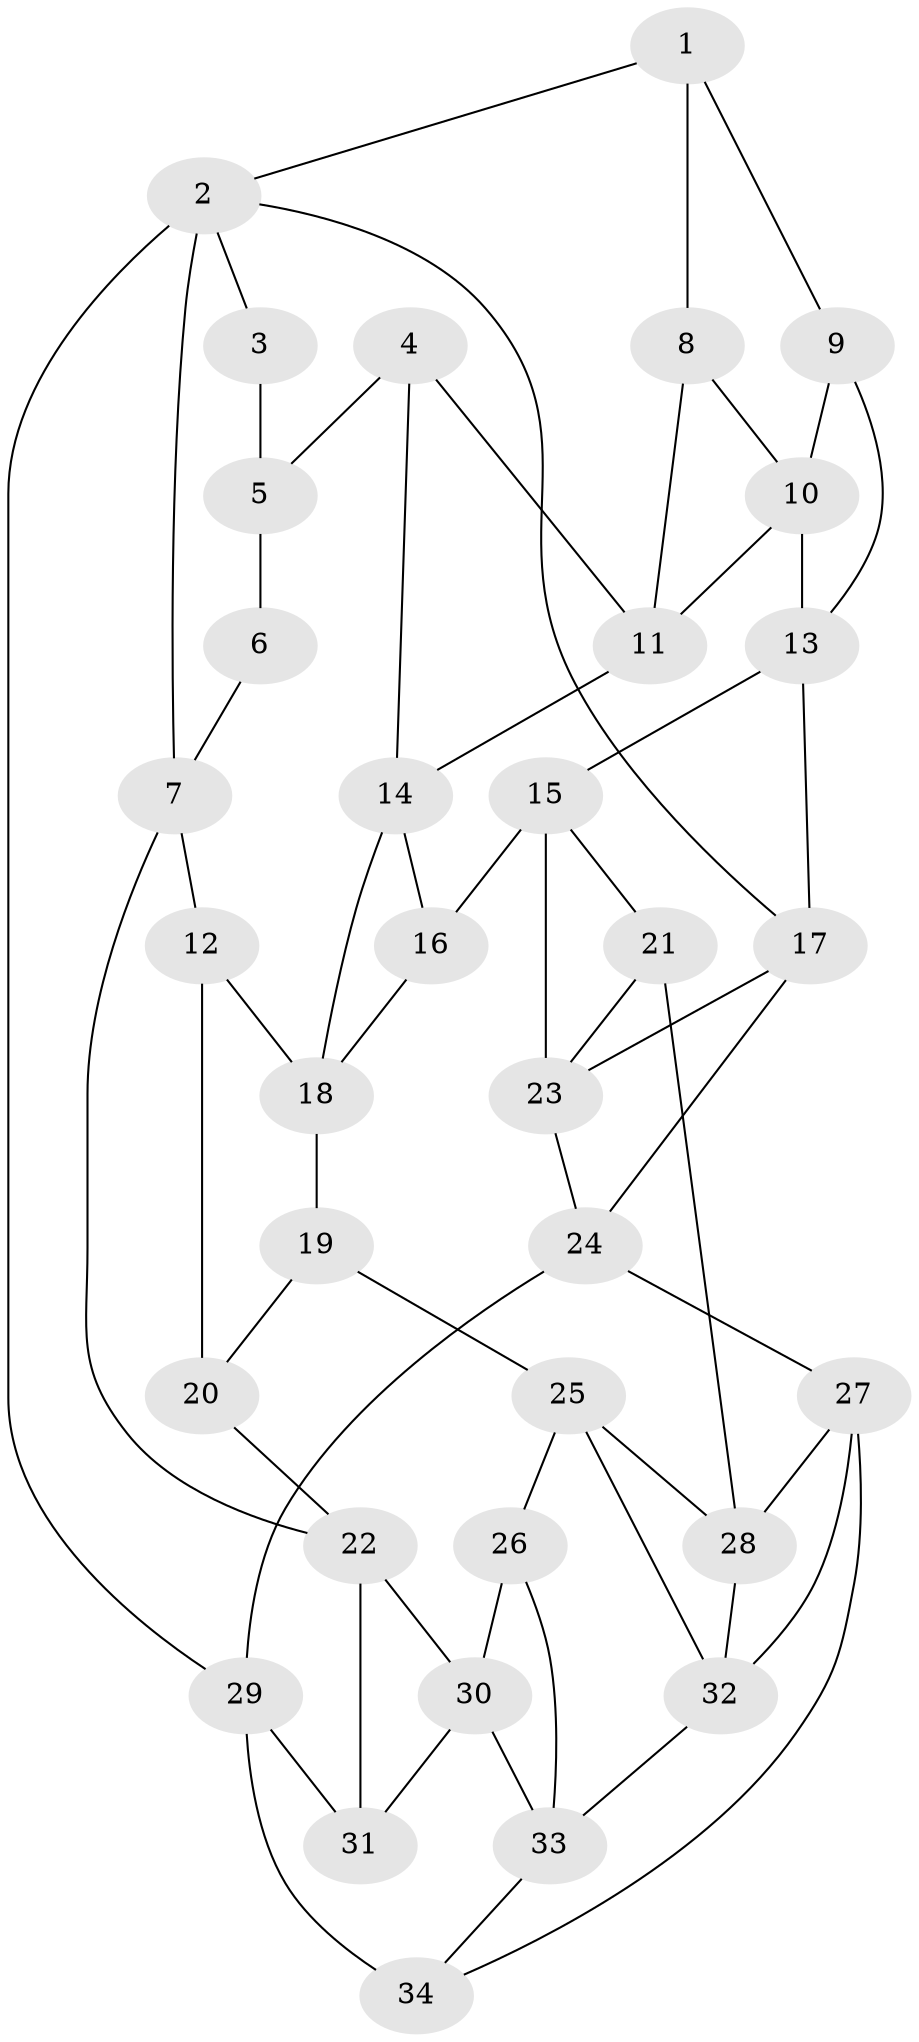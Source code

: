 // original degree distribution, {4: 0.19117647058823528, 5: 0.5294117647058824, 6: 0.22058823529411764, 3: 0.058823529411764705}
// Generated by graph-tools (version 1.1) at 2025/03/03/09/25 03:03:27]
// undirected, 34 vertices, 60 edges
graph export_dot {
graph [start="1"]
  node [color=gray90,style=filled];
  1;
  2;
  3;
  4;
  5;
  6;
  7;
  8;
  9;
  10;
  11;
  12;
  13;
  14;
  15;
  16;
  17;
  18;
  19;
  20;
  21;
  22;
  23;
  24;
  25;
  26;
  27;
  28;
  29;
  30;
  31;
  32;
  33;
  34;
  1 -- 2 [weight=1.0];
  1 -- 8 [weight=1.0];
  1 -- 9 [weight=1.0];
  2 -- 3 [weight=1.0];
  2 -- 7 [weight=1.0];
  2 -- 17 [weight=1.0];
  2 -- 29 [weight=2.0];
  3 -- 5 [weight=2.0];
  4 -- 5 [weight=1.0];
  4 -- 11 [weight=1.0];
  4 -- 14 [weight=1.0];
  5 -- 6 [weight=2.0];
  6 -- 7 [weight=1.0];
  7 -- 12 [weight=1.0];
  7 -- 22 [weight=1.0];
  8 -- 10 [weight=1.0];
  8 -- 11 [weight=1.0];
  9 -- 10 [weight=1.0];
  9 -- 13 [weight=1.0];
  10 -- 11 [weight=1.0];
  10 -- 13 [weight=1.0];
  11 -- 14 [weight=1.0];
  12 -- 18 [weight=1.0];
  12 -- 20 [weight=1.0];
  13 -- 15 [weight=1.0];
  13 -- 17 [weight=1.0];
  14 -- 16 [weight=1.0];
  14 -- 18 [weight=1.0];
  15 -- 16 [weight=1.0];
  15 -- 21 [weight=1.0];
  15 -- 23 [weight=1.0];
  16 -- 18 [weight=1.0];
  17 -- 23 [weight=1.0];
  17 -- 24 [weight=1.0];
  18 -- 19 [weight=1.0];
  19 -- 20 [weight=1.0];
  19 -- 25 [weight=1.0];
  20 -- 22 [weight=1.0];
  21 -- 23 [weight=1.0];
  21 -- 28 [weight=1.0];
  22 -- 30 [weight=1.0];
  22 -- 31 [weight=1.0];
  23 -- 24 [weight=1.0];
  24 -- 27 [weight=1.0];
  24 -- 29 [weight=1.0];
  25 -- 26 [weight=1.0];
  25 -- 28 [weight=1.0];
  25 -- 32 [weight=1.0];
  26 -- 30 [weight=1.0];
  26 -- 33 [weight=1.0];
  27 -- 28 [weight=1.0];
  27 -- 32 [weight=1.0];
  27 -- 34 [weight=1.0];
  28 -- 32 [weight=1.0];
  29 -- 31 [weight=1.0];
  29 -- 34 [weight=2.0];
  30 -- 31 [weight=1.0];
  30 -- 33 [weight=1.0];
  32 -- 33 [weight=1.0];
  33 -- 34 [weight=1.0];
}
